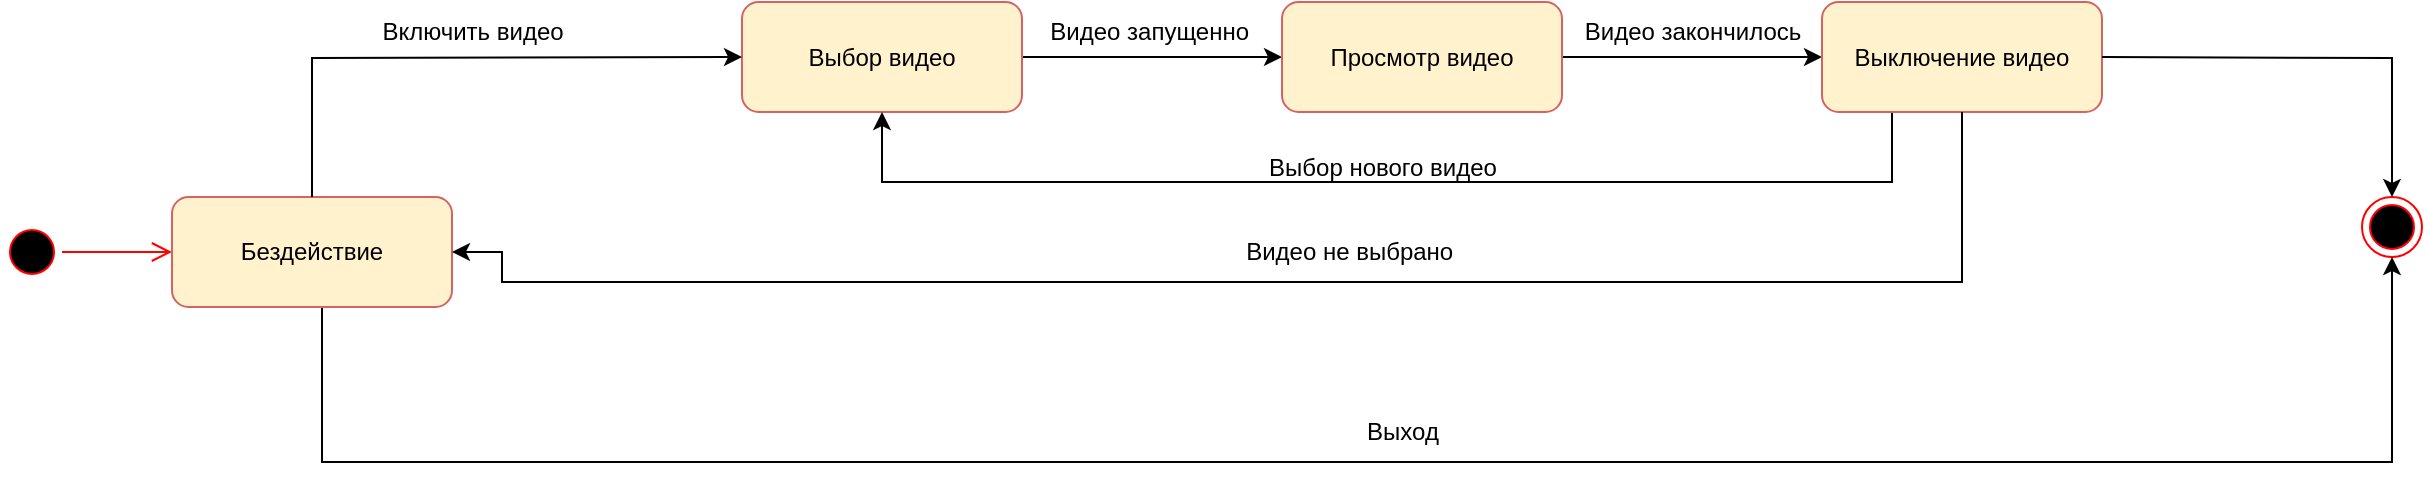 <mxfile version="22.1.0" type="github">
  <diagram name="Страница — 1" id="XEgX0MnuMKTLrkzmrzd0">
    <mxGraphModel dx="1434" dy="783" grid="1" gridSize="10" guides="1" tooltips="1" connect="1" arrows="1" fold="1" page="1" pageScale="1" pageWidth="827" pageHeight="1169" math="0" shadow="0">
      <root>
        <mxCell id="0" />
        <mxCell id="1" parent="0" />
        <mxCell id="SOTFwr9_-o32v2x81HMP-1" value="" style="ellipse;html=1;shape=endState;fillColor=#000000;strokeColor=#ff0000;" vertex="1" parent="1">
          <mxGeometry x="1190" y="227.5" width="30" height="30" as="geometry" />
        </mxCell>
        <mxCell id="SOTFwr9_-o32v2x81HMP-2" value="" style="ellipse;html=1;shape=startState;fillColor=#000000;strokeColor=#ff0000;" vertex="1" parent="1">
          <mxGeometry x="10" y="240" width="30" height="30" as="geometry" />
        </mxCell>
        <mxCell id="SOTFwr9_-o32v2x81HMP-3" value="" style="edgeStyle=orthogonalEdgeStyle;html=1;verticalAlign=bottom;endArrow=open;endSize=8;strokeColor=#ff0000;rounded=0;" edge="1" source="SOTFwr9_-o32v2x81HMP-2" parent="1" target="SOTFwr9_-o32v2x81HMP-4">
          <mxGeometry relative="1" as="geometry">
            <mxPoint x="160" y="280" as="targetPoint" />
          </mxGeometry>
        </mxCell>
        <mxCell id="SOTFwr9_-o32v2x81HMP-12" style="edgeStyle=orthogonalEdgeStyle;rounded=0;orthogonalLoop=1;jettySize=auto;html=1;exitX=0.5;exitY=1;exitDx=0;exitDy=0;entryX=0.5;entryY=1;entryDx=0;entryDy=0;" edge="1" parent="1" target="SOTFwr9_-o32v2x81HMP-1">
          <mxGeometry relative="1" as="geometry">
            <mxPoint x="170" y="282.5" as="sourcePoint" />
            <mxPoint x="1300" y="257.5" as="targetPoint" />
            <Array as="points">
              <mxPoint x="170" y="360" />
              <mxPoint x="1205" y="360" />
            </Array>
          </mxGeometry>
        </mxCell>
        <mxCell id="SOTFwr9_-o32v2x81HMP-4" value="Бездействие" style="rounded=1;whiteSpace=wrap;html=1;fillColor=#fff2cc;strokeColor=#D66262;" vertex="1" parent="1">
          <mxGeometry x="95" y="227.5" width="140" height="55" as="geometry" />
        </mxCell>
        <mxCell id="SOTFwr9_-o32v2x81HMP-10" style="edgeStyle=orthogonalEdgeStyle;rounded=0;orthogonalLoop=1;jettySize=auto;html=1;exitX=1;exitY=0.5;exitDx=0;exitDy=0;entryX=0;entryY=0.5;entryDx=0;entryDy=0;" edge="1" parent="1" source="SOTFwr9_-o32v2x81HMP-6" target="SOTFwr9_-o32v2x81HMP-7">
          <mxGeometry relative="1" as="geometry" />
        </mxCell>
        <mxCell id="SOTFwr9_-o32v2x81HMP-6" value="Выбор видео" style="rounded=1;whiteSpace=wrap;html=1;fillColor=#fff2cc;strokeColor=#D66262;" vertex="1" parent="1">
          <mxGeometry x="380" y="130" width="140" height="55" as="geometry" />
        </mxCell>
        <mxCell id="SOTFwr9_-o32v2x81HMP-11" style="edgeStyle=orthogonalEdgeStyle;rounded=0;orthogonalLoop=1;jettySize=auto;html=1;exitX=1;exitY=0.5;exitDx=0;exitDy=0;entryX=0;entryY=0.5;entryDx=0;entryDy=0;" edge="1" parent="1" source="SOTFwr9_-o32v2x81HMP-7" target="SOTFwr9_-o32v2x81HMP-8">
          <mxGeometry relative="1" as="geometry" />
        </mxCell>
        <mxCell id="SOTFwr9_-o32v2x81HMP-7" value="Просмотр видео" style="rounded=1;whiteSpace=wrap;html=1;fillColor=#fff2cc;strokeColor=#D66262;" vertex="1" parent="1">
          <mxGeometry x="650" y="130" width="140" height="55" as="geometry" />
        </mxCell>
        <mxCell id="SOTFwr9_-o32v2x81HMP-18" style="edgeStyle=orthogonalEdgeStyle;rounded=0;orthogonalLoop=1;jettySize=auto;html=1;exitX=0.25;exitY=1;exitDx=0;exitDy=0;entryX=0.5;entryY=1;entryDx=0;entryDy=0;" edge="1" parent="1" source="SOTFwr9_-o32v2x81HMP-8" target="SOTFwr9_-o32v2x81HMP-6">
          <mxGeometry relative="1" as="geometry">
            <Array as="points">
              <mxPoint x="955" y="220" />
              <mxPoint x="450" y="220" />
            </Array>
          </mxGeometry>
        </mxCell>
        <mxCell id="SOTFwr9_-o32v2x81HMP-8" value="Выключение видео" style="rounded=1;whiteSpace=wrap;html=1;fillColor=#fff2cc;strokeColor=#D66262;" vertex="1" parent="1">
          <mxGeometry x="920" y="130" width="140" height="55" as="geometry" />
        </mxCell>
        <mxCell id="SOTFwr9_-o32v2x81HMP-9" value="" style="endArrow=classic;html=1;rounded=0;exitX=0.5;exitY=0;exitDx=0;exitDy=0;entryX=0;entryY=0.5;entryDx=0;entryDy=0;" edge="1" parent="1" source="SOTFwr9_-o32v2x81HMP-4" target="SOTFwr9_-o32v2x81HMP-6">
          <mxGeometry width="50" height="50" relative="1" as="geometry">
            <mxPoint x="390" y="430" as="sourcePoint" />
            <mxPoint x="440" y="380" as="targetPoint" />
            <Array as="points">
              <mxPoint x="165" y="158" />
            </Array>
          </mxGeometry>
        </mxCell>
        <mxCell id="SOTFwr9_-o32v2x81HMP-13" value="Выход" style="text;html=1;align=center;verticalAlign=middle;resizable=0;points=[];autosize=1;strokeColor=none;fillColor=none;rotation=0;" vertex="1" parent="1">
          <mxGeometry x="680" y="330" width="60" height="30" as="geometry" />
        </mxCell>
        <mxCell id="SOTFwr9_-o32v2x81HMP-14" value="Включить видео" style="text;html=1;align=center;verticalAlign=middle;resizable=0;points=[];autosize=1;strokeColor=none;fillColor=none;" vertex="1" parent="1">
          <mxGeometry x="190" y="130" width="110" height="30" as="geometry" />
        </mxCell>
        <mxCell id="SOTFwr9_-o32v2x81HMP-15" value="Видео запущенно&amp;nbsp;" style="text;html=1;align=center;verticalAlign=middle;resizable=0;points=[];autosize=1;strokeColor=none;fillColor=none;" vertex="1" parent="1">
          <mxGeometry x="520" y="130" width="130" height="30" as="geometry" />
        </mxCell>
        <mxCell id="SOTFwr9_-o32v2x81HMP-16" value="Видео закончилось" style="text;html=1;align=center;verticalAlign=middle;resizable=0;points=[];autosize=1;strokeColor=none;fillColor=none;" vertex="1" parent="1">
          <mxGeometry x="790" y="130" width="130" height="30" as="geometry" />
        </mxCell>
        <mxCell id="SOTFwr9_-o32v2x81HMP-19" value="Выбор нового видео" style="text;html=1;align=center;verticalAlign=middle;resizable=0;points=[];autosize=1;strokeColor=none;fillColor=none;" vertex="1" parent="1">
          <mxGeometry x="630" y="197.5" width="140" height="30" as="geometry" />
        </mxCell>
        <mxCell id="SOTFwr9_-o32v2x81HMP-21" value="" style="edgeStyle=orthogonalEdgeStyle;rounded=0;orthogonalLoop=1;jettySize=auto;html=1;exitX=0.5;exitY=1;exitDx=0;exitDy=0;entryX=1;entryY=0.5;entryDx=0;entryDy=0;" edge="1" parent="1" source="SOTFwr9_-o32v2x81HMP-8" target="SOTFwr9_-o32v2x81HMP-4">
          <mxGeometry relative="1" as="geometry">
            <mxPoint x="990" y="185" as="sourcePoint" />
            <mxPoint x="260" y="310" as="targetPoint" />
            <Array as="points">
              <mxPoint x="990" y="270" />
              <mxPoint x="260" y="270" />
              <mxPoint x="260" y="255" />
            </Array>
          </mxGeometry>
        </mxCell>
        <mxCell id="SOTFwr9_-o32v2x81HMP-20" value="Видео не выбрано&amp;nbsp;" style="text;html=1;align=center;verticalAlign=middle;resizable=0;points=[];autosize=1;strokeColor=none;fillColor=none;" vertex="1" parent="1">
          <mxGeometry x="620" y="240" width="130" height="30" as="geometry" />
        </mxCell>
        <mxCell id="SOTFwr9_-o32v2x81HMP-22" value="" style="endArrow=classic;html=1;rounded=0;exitX=1;exitY=0.5;exitDx=0;exitDy=0;entryX=0.5;entryY=0;entryDx=0;entryDy=0;" edge="1" parent="1" source="SOTFwr9_-o32v2x81HMP-8" target="SOTFwr9_-o32v2x81HMP-1">
          <mxGeometry width="50" height="50" relative="1" as="geometry">
            <mxPoint x="700" y="380" as="sourcePoint" />
            <mxPoint x="750" y="330" as="targetPoint" />
            <Array as="points">
              <mxPoint x="1205" y="158" />
            </Array>
          </mxGeometry>
        </mxCell>
      </root>
    </mxGraphModel>
  </diagram>
</mxfile>
